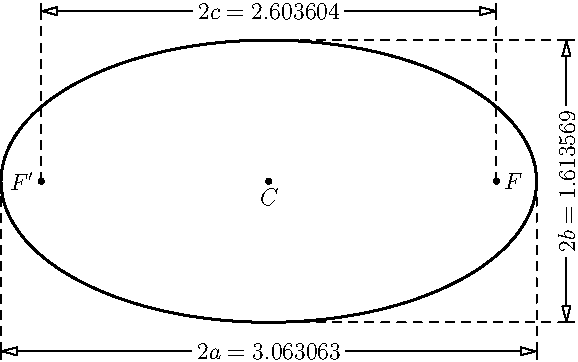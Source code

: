 import geometry;
size(10cm);
point F=(-1,0); line D=line(N,S);
conic co=conic(F, D, 0.85); dot("$F$", F); draw(co, linewidth(bp));

ellipse el=(ellipse)co; dot("$C$", el.C, S);
distance(format("$2c=%f$", el.c),el.F1, el.F2, 3cm, joinpen=dashed);
distance(format("$2a=%f$", el.a), relpoint(el,0), relpoint(el,0.5), 3cm,
         joinpen=dashed);
distance(format("$2b=%f$", el.b), relpoint(el,0.25), relpoint(el,0.75), 5.25cm,
         joinpen=dashed);
dot("$F'$", el.F2, W);
